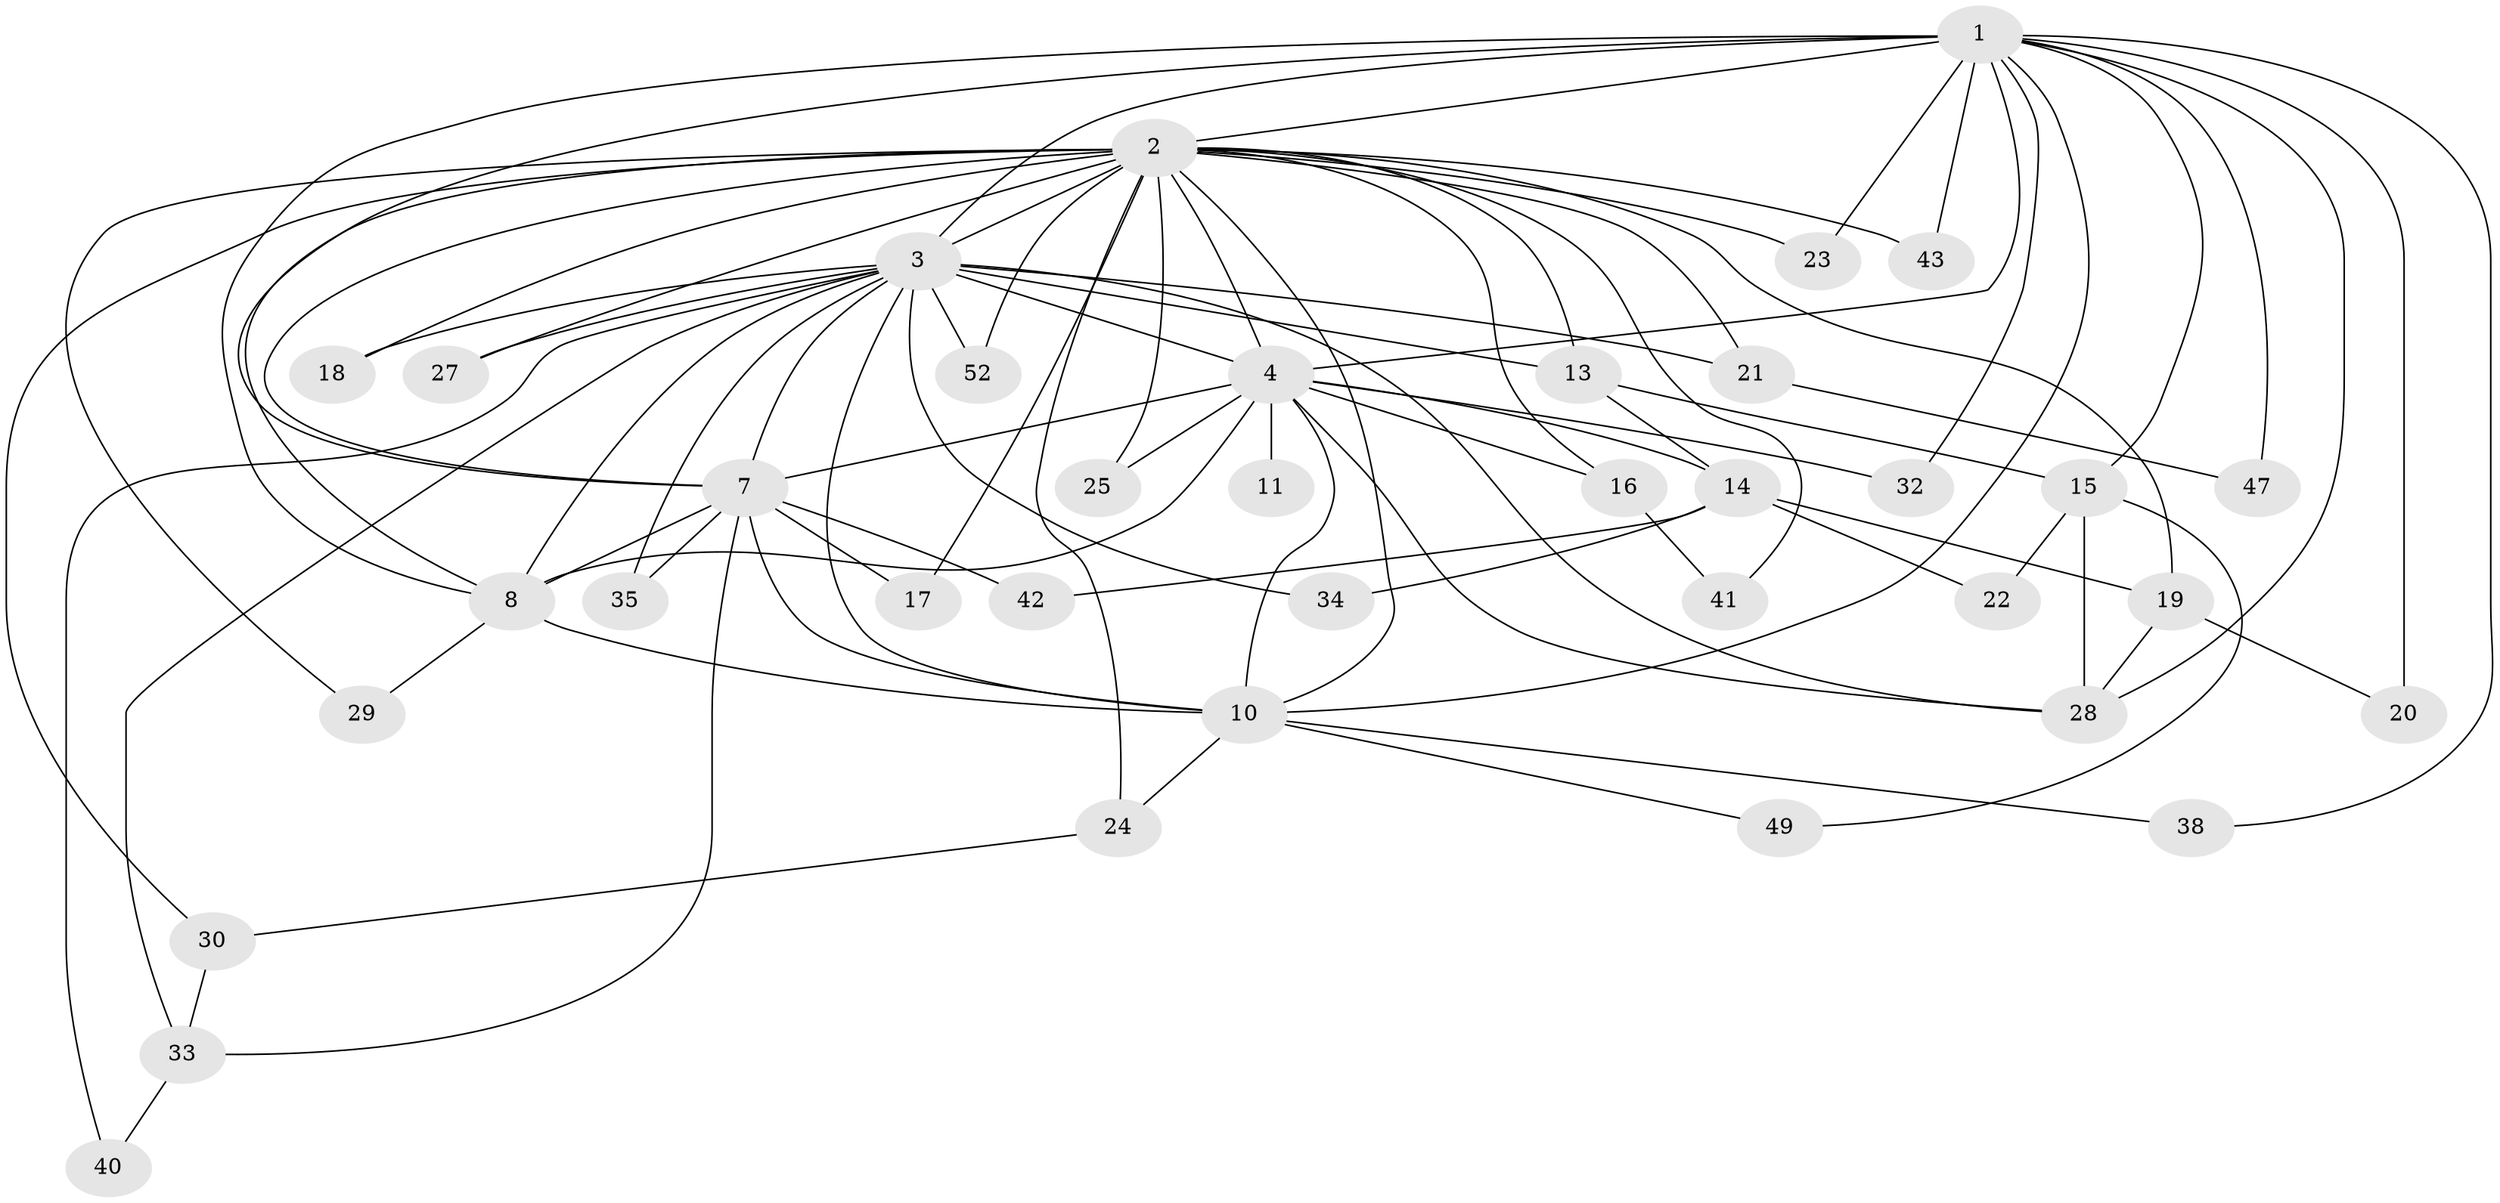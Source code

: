 // Generated by graph-tools (version 1.1) at 2025/23/03/03/25 07:23:48]
// undirected, 37 vertices, 84 edges
graph export_dot {
graph [start="1"]
  node [color=gray90,style=filled];
  1 [super="+12"];
  2 [super="+5"];
  3 [super="+9"];
  4 [super="+6"];
  7 [super="+45"];
  8 [super="+37"];
  10 [super="+26"];
  11;
  13;
  14 [super="+31"];
  15 [super="+46"];
  16;
  17;
  18;
  19 [super="+50"];
  20;
  21 [super="+44"];
  22;
  23;
  24;
  25;
  27 [super="+39"];
  28 [super="+53"];
  29;
  30;
  32;
  33 [super="+48"];
  34 [super="+36"];
  35;
  38;
  40;
  41;
  42 [super="+51"];
  43;
  47;
  49;
  52;
  1 -- 2 [weight=2];
  1 -- 3 [weight=3];
  1 -- 4 [weight=2];
  1 -- 7;
  1 -- 8;
  1 -- 10;
  1 -- 15;
  1 -- 20;
  1 -- 23;
  1 -- 38;
  1 -- 32;
  1 -- 43;
  1 -- 47;
  1 -- 28;
  2 -- 3 [weight=4];
  2 -- 4 [weight=4];
  2 -- 7 [weight=2];
  2 -- 8 [weight=2];
  2 -- 10 [weight=2];
  2 -- 13;
  2 -- 24;
  2 -- 27 [weight=2];
  2 -- 30;
  2 -- 43;
  2 -- 16;
  2 -- 17;
  2 -- 18;
  2 -- 19;
  2 -- 21;
  2 -- 23;
  2 -- 25;
  2 -- 29;
  2 -- 41;
  2 -- 52;
  3 -- 4 [weight=4];
  3 -- 7 [weight=2];
  3 -- 8 [weight=2];
  3 -- 10 [weight=2];
  3 -- 13;
  3 -- 28;
  3 -- 40;
  3 -- 33;
  3 -- 34 [weight=2];
  3 -- 35;
  3 -- 18;
  3 -- 52;
  3 -- 27;
  3 -- 21;
  4 -- 7 [weight=3];
  4 -- 8 [weight=2];
  4 -- 10 [weight=2];
  4 -- 14;
  4 -- 16;
  4 -- 32;
  4 -- 11;
  4 -- 25;
  4 -- 28;
  7 -- 8;
  7 -- 10;
  7 -- 17;
  7 -- 33;
  7 -- 35;
  7 -- 42 [weight=2];
  8 -- 10 [weight=2];
  8 -- 29;
  10 -- 24;
  10 -- 38;
  10 -- 49;
  13 -- 14;
  13 -- 15;
  14 -- 19;
  14 -- 22;
  14 -- 34;
  14 -- 42;
  15 -- 22;
  15 -- 49;
  15 -- 28;
  16 -- 41;
  19 -- 20;
  19 -- 28;
  21 -- 47;
  24 -- 30;
  30 -- 33;
  33 -- 40;
}
